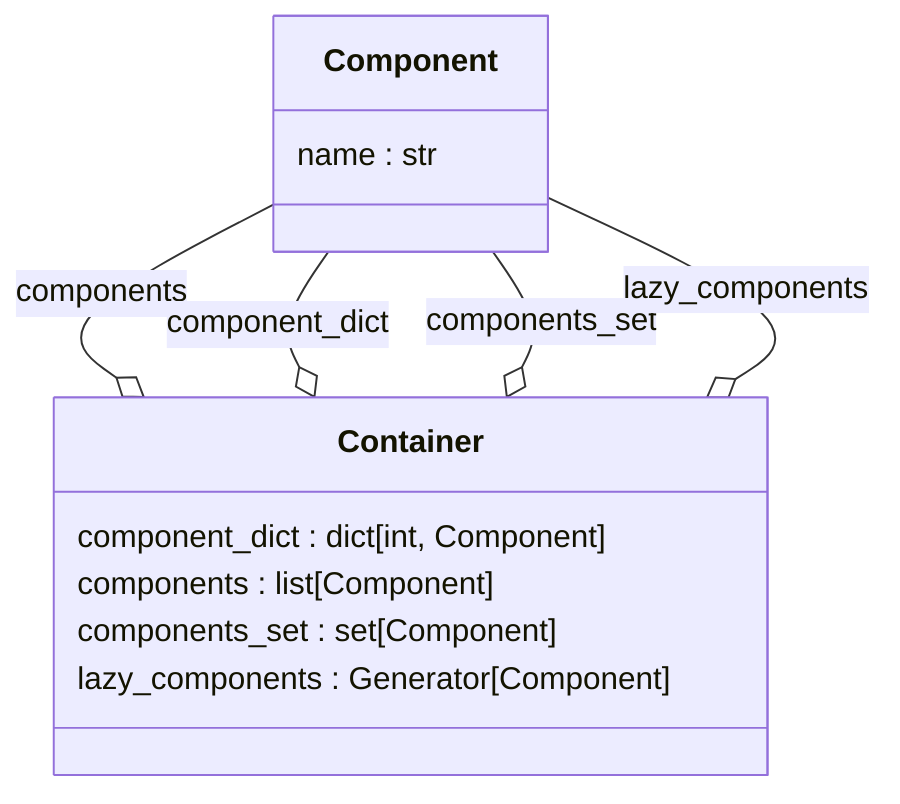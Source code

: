 classDiagram
  class Component {
    name : str
  }
  class Container {
    component_dict : dict[int, Component]
    components : list[Component]
    components_set : set[Component]
    lazy_components : Generator[Component]
  }
  Component --o Container : components
  Component --o Container : component_dict
  Component --o Container : components_set
  Component --o Container : lazy_components
